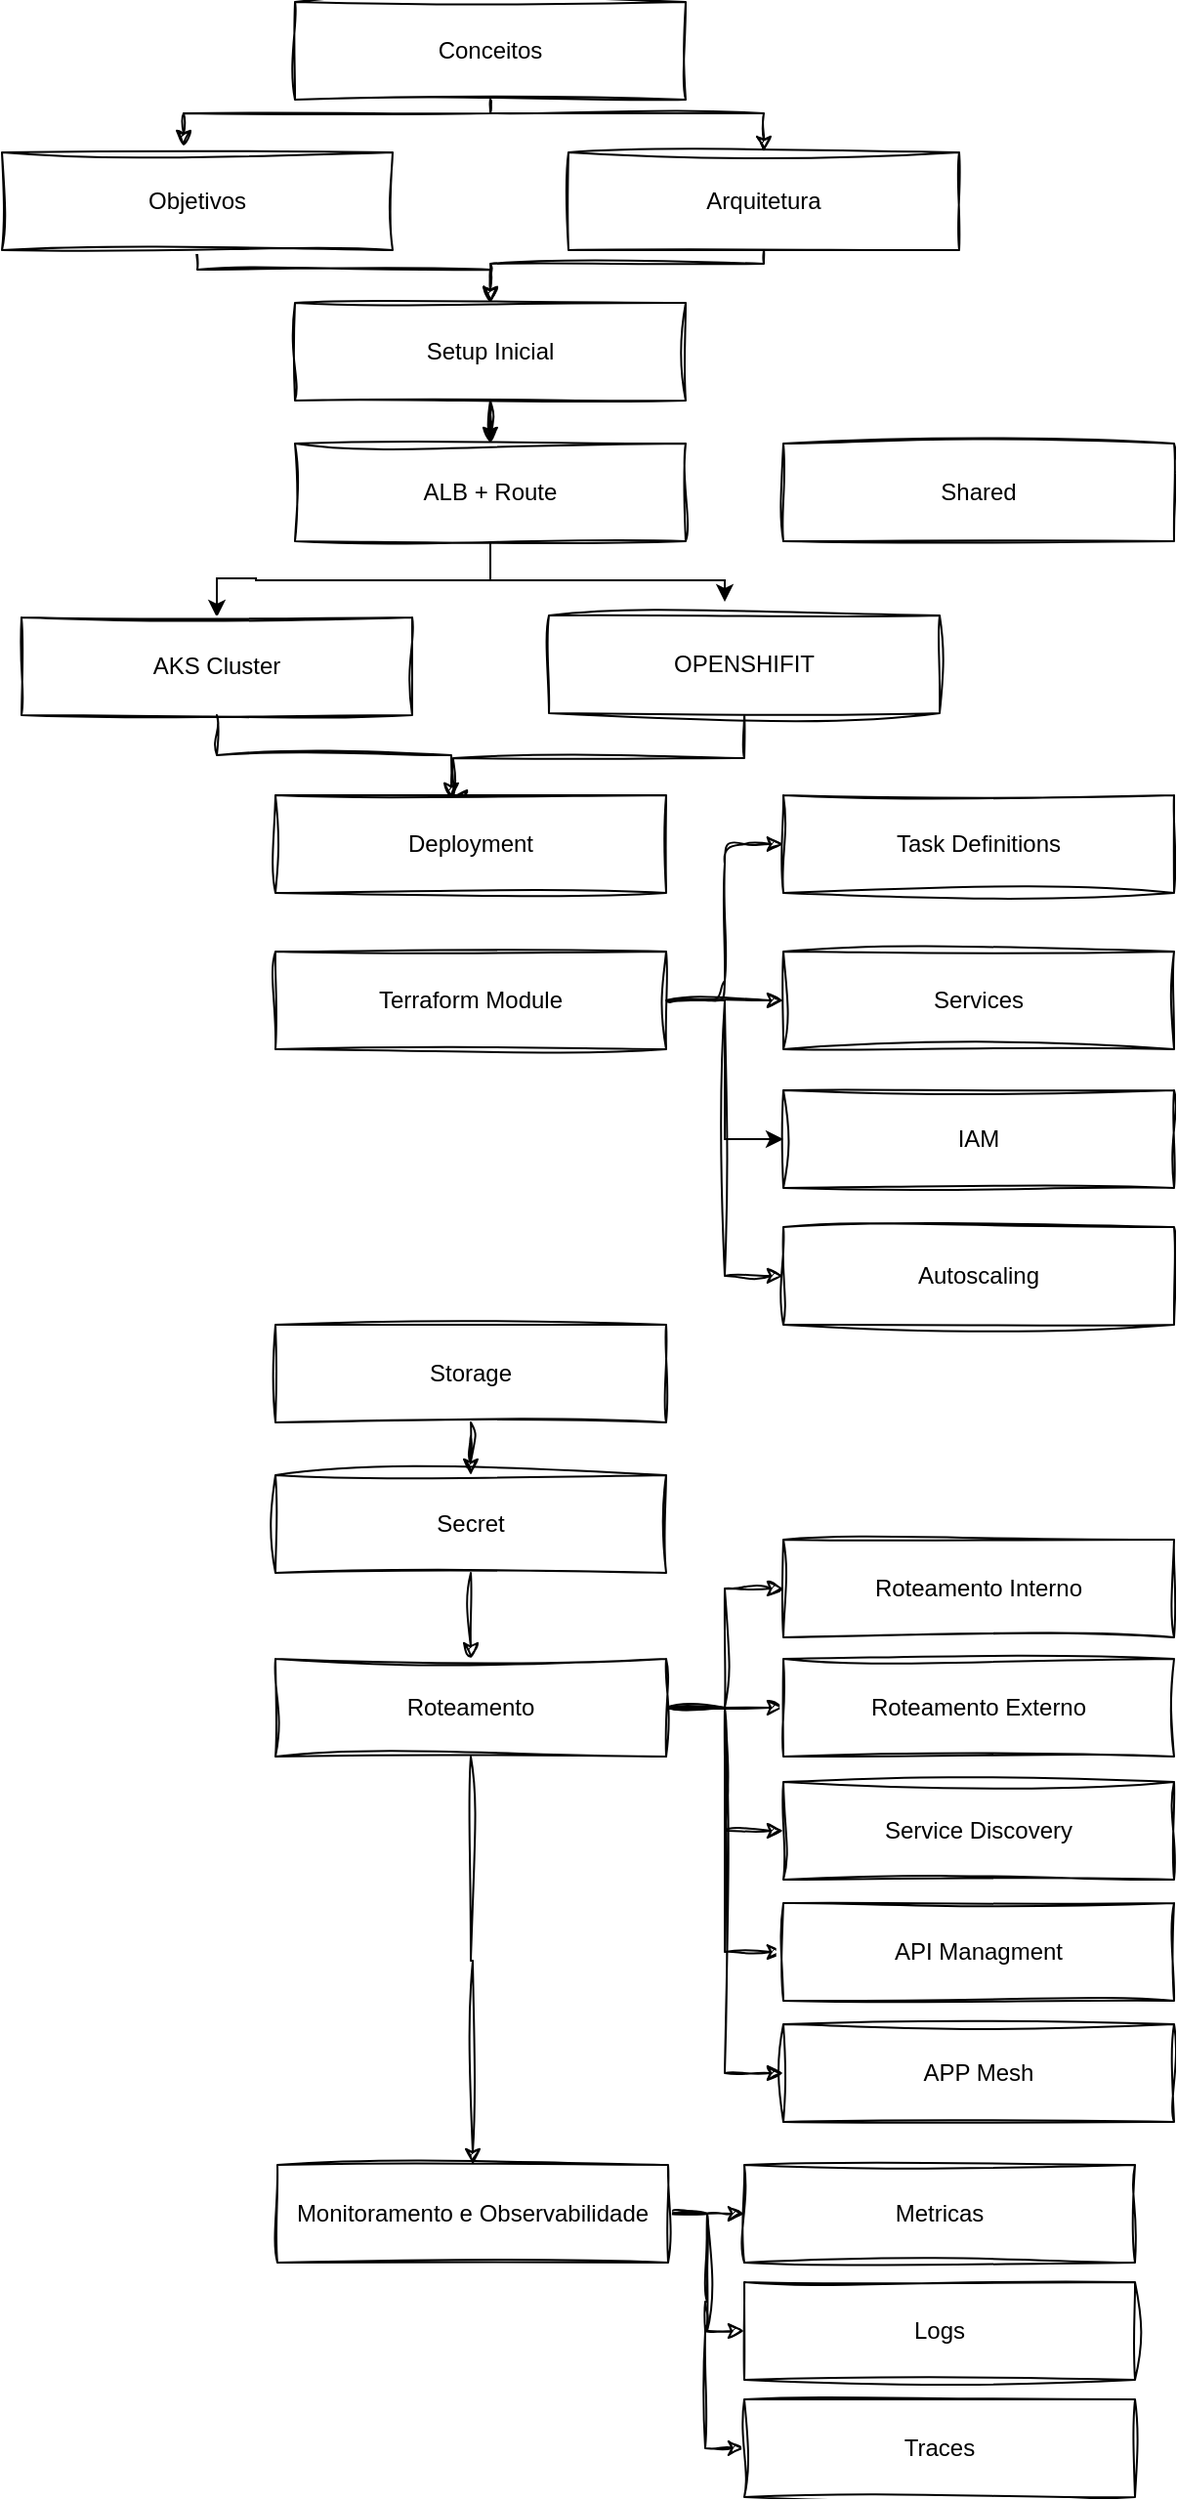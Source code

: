 <mxfile version="24.7.7">
  <diagram id="Juko1HGyohxvZJuSf1w5" name="Page-1">
    <mxGraphModel dx="720" dy="515" grid="1" gridSize="10" guides="1" tooltips="1" connect="1" arrows="1" fold="1" page="1" pageScale="1" pageWidth="827" pageHeight="1169" math="0" shadow="0">
      <root>
        <mxCell id="0" />
        <mxCell id="1" parent="0" />
        <mxCell id="E7dE-oKjduyVLOZ-jFwI-26" style="edgeStyle=orthogonalEdgeStyle;rounded=0;sketch=1;hachureGap=4;jiggle=2;curveFitting=1;orthogonalLoop=1;jettySize=auto;html=1;entryX=0.5;entryY=0;entryDx=0;entryDy=0;fontFamily=Architects Daughter;fontSource=https%3A%2F%2Ffonts.googleapis.com%2Fcss%3Ffamily%3DArchitects%2BDaughter;" edge="1" parent="1" source="2" target="4">
          <mxGeometry relative="1" as="geometry">
            <Array as="points">
              <mxPoint x="390" y="170" />
              <mxPoint x="530" y="170" />
            </Array>
          </mxGeometry>
        </mxCell>
        <mxCell id="2" value="Conceitos" style="rounded=0;whiteSpace=wrap;html=1;sketch=1;curveFitting=1;jiggle=2;" parent="1" vertex="1">
          <mxGeometry x="290" y="113" width="200" height="50" as="geometry" />
        </mxCell>
        <mxCell id="E7dE-oKjduyVLOZ-jFwI-29" style="edgeStyle=orthogonalEdgeStyle;rounded=0;sketch=1;hachureGap=4;jiggle=2;curveFitting=1;orthogonalLoop=1;jettySize=auto;html=1;entryX=0.5;entryY=0;entryDx=0;entryDy=0;fontFamily=Architects Daughter;fontSource=https%3A%2F%2Ffonts.googleapis.com%2Fcss%3Ffamily%3DArchitects%2BDaughter;" edge="1" parent="1" source="3" target="5">
          <mxGeometry relative="1" as="geometry">
            <Array as="points">
              <mxPoint x="240" y="250" />
              <mxPoint x="390" y="250" />
            </Array>
          </mxGeometry>
        </mxCell>
        <mxCell id="3" value="Objetivos" style="rounded=0;whiteSpace=wrap;html=1;sketch=1;curveFitting=1;jiggle=2;" parent="1" vertex="1">
          <mxGeometry x="140" y="190" width="200" height="50" as="geometry" />
        </mxCell>
        <mxCell id="E7dE-oKjduyVLOZ-jFwI-28" style="edgeStyle=orthogonalEdgeStyle;rounded=0;sketch=1;hachureGap=4;jiggle=2;curveFitting=1;orthogonalLoop=1;jettySize=auto;html=1;fontFamily=Architects Daughter;fontSource=https%3A%2F%2Ffonts.googleapis.com%2Fcss%3Ffamily%3DArchitects%2BDaughter;" edge="1" parent="1" source="4" target="5">
          <mxGeometry relative="1" as="geometry">
            <Array as="points">
              <mxPoint x="530" y="247" />
              <mxPoint x="390" y="247" />
            </Array>
          </mxGeometry>
        </mxCell>
        <mxCell id="4" value="Arquitetura" style="rounded=0;whiteSpace=wrap;html=1;sketch=1;curveFitting=1;jiggle=2;" parent="1" vertex="1">
          <mxGeometry x="430" y="190" width="200" height="50" as="geometry" />
        </mxCell>
        <mxCell id="E7dE-oKjduyVLOZ-jFwI-27" style="edgeStyle=orthogonalEdgeStyle;rounded=0;sketch=1;hachureGap=4;jiggle=2;curveFitting=1;orthogonalLoop=1;jettySize=auto;html=1;fontFamily=Architects Daughter;fontSource=https%3A%2F%2Ffonts.googleapis.com%2Fcss%3Ffamily%3DArchitects%2BDaughter;" edge="1" parent="1" source="5" target="6">
          <mxGeometry relative="1" as="geometry" />
        </mxCell>
        <mxCell id="5" value="Setup Inicial" style="rounded=0;whiteSpace=wrap;html=1;sketch=1;curveFitting=1;jiggle=2;" parent="1" vertex="1">
          <mxGeometry x="290" y="267" width="200" height="50" as="geometry" />
        </mxCell>
        <mxCell id="E7dE-oKjduyVLOZ-jFwI-20" style="edgeStyle=orthogonalEdgeStyle;rounded=0;orthogonalLoop=1;jettySize=auto;html=1;entryX=0.5;entryY=0;entryDx=0;entryDy=0;" edge="1" parent="1" source="6" target="8">
          <mxGeometry relative="1" as="geometry" />
        </mxCell>
        <mxCell id="6" value="ALB + Route" style="rounded=0;whiteSpace=wrap;html=1;sketch=1;curveFitting=1;jiggle=2;" parent="1" vertex="1">
          <mxGeometry x="290" y="339" width="200" height="50" as="geometry" />
        </mxCell>
        <mxCell id="7" value="Shared" style="rounded=0;whiteSpace=wrap;html=1;sketch=1;curveFitting=1;jiggle=2;" parent="1" vertex="1">
          <mxGeometry x="540" y="339" width="200" height="50" as="geometry" />
        </mxCell>
        <mxCell id="8" value="AKS Cluster" style="rounded=0;whiteSpace=wrap;html=1;sketch=1;curveFitting=1;jiggle=2;" parent="1" vertex="1">
          <mxGeometry x="150" y="428" width="200" height="50" as="geometry" />
        </mxCell>
        <mxCell id="E7dE-oKjduyVLOZ-jFwI-24" style="edgeStyle=orthogonalEdgeStyle;rounded=0;sketch=1;hachureGap=4;jiggle=2;curveFitting=1;orthogonalLoop=1;jettySize=auto;html=1;fontFamily=Architects Daughter;fontSource=https%3A%2F%2Ffonts.googleapis.com%2Fcss%3Ffamily%3DArchitects%2BDaughter;" edge="1" parent="1" source="9">
          <mxGeometry relative="1" as="geometry">
            <mxPoint x="370" y="520" as="targetPoint" />
            <Array as="points">
              <mxPoint x="520" y="500" />
              <mxPoint x="371" y="500" />
            </Array>
          </mxGeometry>
        </mxCell>
        <mxCell id="9" value="OPENSHIFIT" style="rounded=0;whiteSpace=wrap;html=1;sketch=1;curveFitting=1;jiggle=2;" parent="1" vertex="1">
          <mxGeometry x="420" y="427" width="200" height="50" as="geometry" />
        </mxCell>
        <mxCell id="10" value="Deployment" style="rounded=0;whiteSpace=wrap;html=1;sketch=1;curveFitting=1;jiggle=2;" parent="1" vertex="1">
          <mxGeometry x="280" y="519" width="200" height="50" as="geometry" />
        </mxCell>
        <mxCell id="14" style="edgeStyle=none;sketch=1;hachureGap=4;jiggle=2;curveFitting=1;html=1;entryX=0;entryY=0.5;entryDx=0;entryDy=0;fontFamily=Architects Daughter;fontSource=https%3A%2F%2Ffonts.googleapis.com%2Fcss%3Ffamily%3DArchitects%2BDaughter;fontSize=16;" parent="1" source="11" target="13" edge="1">
          <mxGeometry relative="1" as="geometry" />
        </mxCell>
        <mxCell id="15" style="edgeStyle=orthogonalEdgeStyle;sketch=1;hachureGap=4;jiggle=2;curveFitting=1;html=1;entryX=0;entryY=0.5;entryDx=0;entryDy=0;fontFamily=Architects Daughter;fontSource=https%3A%2F%2Ffonts.googleapis.com%2Fcss%3Ffamily%3DArchitects%2BDaughter;fontSize=16;" parent="1" source="11" target="12" edge="1">
          <mxGeometry relative="1" as="geometry" />
        </mxCell>
        <mxCell id="E7dE-oKjduyVLOZ-jFwI-17" style="edgeStyle=orthogonalEdgeStyle;rounded=0;orthogonalLoop=1;jettySize=auto;html=1;entryX=0;entryY=0.5;entryDx=0;entryDy=0;" edge="1" parent="1" source="11" target="16">
          <mxGeometry relative="1" as="geometry" />
        </mxCell>
        <mxCell id="E7dE-oKjduyVLOZ-jFwI-18" style="edgeStyle=orthogonalEdgeStyle;rounded=0;orthogonalLoop=1;jettySize=auto;html=1;entryX=0;entryY=0.5;entryDx=0;entryDy=0;sketch=1;curveFitting=1;jiggle=2;" edge="1" parent="1" source="11" target="E7dE-oKjduyVLOZ-jFwI-16">
          <mxGeometry relative="1" as="geometry" />
        </mxCell>
        <mxCell id="11" value="Terraform Module" style="rounded=0;whiteSpace=wrap;html=1;sketch=1;curveFitting=1;jiggle=2;" parent="1" vertex="1">
          <mxGeometry x="280" y="599" width="200" height="50" as="geometry" />
        </mxCell>
        <mxCell id="12" value="Task Definitions" style="rounded=0;whiteSpace=wrap;html=1;sketch=1;curveFitting=1;jiggle=2;" parent="1" vertex="1">
          <mxGeometry x="540" y="519" width="200" height="50" as="geometry" />
        </mxCell>
        <mxCell id="13" value="Services" style="rounded=0;whiteSpace=wrap;html=1;sketch=1;curveFitting=1;jiggle=2;" parent="1" vertex="1">
          <mxGeometry x="540" y="599" width="200" height="50" as="geometry" />
        </mxCell>
        <mxCell id="16" value="IAM" style="rounded=0;whiteSpace=wrap;html=1;sketch=1;curveFitting=1;jiggle=2;" parent="1" vertex="1">
          <mxGeometry x="540" y="670" width="200" height="50" as="geometry" />
        </mxCell>
        <mxCell id="E7dE-oKjduyVLOZ-jFwI-16" value="Autoscaling" style="rounded=0;whiteSpace=wrap;html=1;sketch=1;curveFitting=1;jiggle=2;" vertex="1" parent="1">
          <mxGeometry x="540" y="740" width="200" height="50" as="geometry" />
        </mxCell>
        <mxCell id="E7dE-oKjduyVLOZ-jFwI-19" style="edgeStyle=orthogonalEdgeStyle;rounded=0;orthogonalLoop=1;jettySize=auto;html=1;entryX=0.45;entryY=-0.14;entryDx=0;entryDy=0;entryPerimeter=0;" edge="1" parent="1" source="6" target="9">
          <mxGeometry relative="1" as="geometry" />
        </mxCell>
        <mxCell id="E7dE-oKjduyVLOZ-jFwI-30" style="edgeStyle=orthogonalEdgeStyle;rounded=0;sketch=1;hachureGap=4;jiggle=2;curveFitting=1;orthogonalLoop=1;jettySize=auto;html=1;fontFamily=Architects Daughter;fontSource=https%3A%2F%2Ffonts.googleapis.com%2Fcss%3Ffamily%3DArchitects%2BDaughter;" edge="1" parent="1" source="E7dE-oKjduyVLOZ-jFwI-21" target="E7dE-oKjduyVLOZ-jFwI-22">
          <mxGeometry relative="1" as="geometry" />
        </mxCell>
        <mxCell id="E7dE-oKjduyVLOZ-jFwI-21" value="Storage" style="rounded=0;whiteSpace=wrap;html=1;sketch=1;curveFitting=1;jiggle=2;" vertex="1" parent="1">
          <mxGeometry x="280" y="790" width="200" height="50" as="geometry" />
        </mxCell>
        <mxCell id="E7dE-oKjduyVLOZ-jFwI-43" style="edgeStyle=orthogonalEdgeStyle;rounded=0;sketch=1;hachureGap=4;jiggle=2;curveFitting=1;orthogonalLoop=1;jettySize=auto;html=1;entryX=0.5;entryY=0;entryDx=0;entryDy=0;fontFamily=Architects Daughter;fontSource=https%3A%2F%2Ffonts.googleapis.com%2Fcss%3Ffamily%3DArchitects%2BDaughter;" edge="1" parent="1" source="E7dE-oKjduyVLOZ-jFwI-22" target="E7dE-oKjduyVLOZ-jFwI-31">
          <mxGeometry relative="1" as="geometry" />
        </mxCell>
        <mxCell id="E7dE-oKjduyVLOZ-jFwI-22" value="Secret" style="rounded=0;whiteSpace=wrap;html=1;sketch=1;curveFitting=1;jiggle=2;" vertex="1" parent="1">
          <mxGeometry x="280" y="867" width="200" height="50" as="geometry" />
        </mxCell>
        <mxCell id="E7dE-oKjduyVLOZ-jFwI-23" style="edgeStyle=orthogonalEdgeStyle;rounded=0;sketch=1;hachureGap=4;jiggle=2;curveFitting=1;orthogonalLoop=1;jettySize=auto;html=1;entryX=0.45;entryY=0.04;entryDx=0;entryDy=0;entryPerimeter=0;fontFamily=Architects Daughter;fontSource=https%3A%2F%2Ffonts.googleapis.com%2Fcss%3Ffamily%3DArchitects%2BDaughter;" edge="1" parent="1" source="8" target="10">
          <mxGeometry relative="1" as="geometry" />
        </mxCell>
        <mxCell id="E7dE-oKjduyVLOZ-jFwI-25" style="edgeStyle=orthogonalEdgeStyle;rounded=0;sketch=1;hachureGap=4;jiggle=2;curveFitting=1;orthogonalLoop=1;jettySize=auto;html=1;entryX=0.465;entryY=-0.06;entryDx=0;entryDy=0;entryPerimeter=0;fontFamily=Architects Daughter;fontSource=https%3A%2F%2Ffonts.googleapis.com%2Fcss%3Ffamily%3DArchitects%2BDaughter;" edge="1" parent="1" source="2" target="3">
          <mxGeometry relative="1" as="geometry">
            <Array as="points">
              <mxPoint x="390" y="170" />
              <mxPoint x="233" y="170" />
            </Array>
          </mxGeometry>
        </mxCell>
        <mxCell id="E7dE-oKjduyVLOZ-jFwI-37" style="edgeStyle=orthogonalEdgeStyle;rounded=0;sketch=1;hachureGap=4;jiggle=2;curveFitting=1;orthogonalLoop=1;jettySize=auto;html=1;entryX=0;entryY=0.5;entryDx=0;entryDy=0;fontFamily=Architects Daughter;fontSource=https%3A%2F%2Ffonts.googleapis.com%2Fcss%3Ffamily%3DArchitects%2BDaughter;" edge="1" parent="1" source="E7dE-oKjduyVLOZ-jFwI-31" target="E7dE-oKjduyVLOZ-jFwI-32">
          <mxGeometry relative="1" as="geometry" />
        </mxCell>
        <mxCell id="E7dE-oKjduyVLOZ-jFwI-38" style="edgeStyle=orthogonalEdgeStyle;rounded=0;sketch=1;hachureGap=4;jiggle=2;curveFitting=1;orthogonalLoop=1;jettySize=auto;html=1;fontFamily=Architects Daughter;fontSource=https%3A%2F%2Ffonts.googleapis.com%2Fcss%3Ffamily%3DArchitects%2BDaughter;" edge="1" parent="1" source="E7dE-oKjduyVLOZ-jFwI-31" target="E7dE-oKjduyVLOZ-jFwI-33">
          <mxGeometry relative="1" as="geometry" />
        </mxCell>
        <mxCell id="E7dE-oKjduyVLOZ-jFwI-39" style="edgeStyle=orthogonalEdgeStyle;rounded=0;sketch=1;hachureGap=4;jiggle=2;curveFitting=1;orthogonalLoop=1;jettySize=auto;html=1;entryX=0;entryY=0.5;entryDx=0;entryDy=0;fontFamily=Architects Daughter;fontSource=https%3A%2F%2Ffonts.googleapis.com%2Fcss%3Ffamily%3DArchitects%2BDaughter;" edge="1" parent="1" source="E7dE-oKjduyVLOZ-jFwI-31" target="E7dE-oKjduyVLOZ-jFwI-34">
          <mxGeometry relative="1" as="geometry" />
        </mxCell>
        <mxCell id="E7dE-oKjduyVLOZ-jFwI-40" style="edgeStyle=orthogonalEdgeStyle;rounded=0;sketch=1;hachureGap=4;jiggle=2;curveFitting=1;orthogonalLoop=1;jettySize=auto;html=1;entryX=0;entryY=0.5;entryDx=0;entryDy=0;fontFamily=Architects Daughter;fontSource=https%3A%2F%2Ffonts.googleapis.com%2Fcss%3Ffamily%3DArchitects%2BDaughter;" edge="1" parent="1" source="E7dE-oKjduyVLOZ-jFwI-31" target="E7dE-oKjduyVLOZ-jFwI-35">
          <mxGeometry relative="1" as="geometry" />
        </mxCell>
        <mxCell id="E7dE-oKjduyVLOZ-jFwI-41" style="edgeStyle=orthogonalEdgeStyle;rounded=0;sketch=1;hachureGap=4;jiggle=2;curveFitting=1;orthogonalLoop=1;jettySize=auto;html=1;entryX=0;entryY=0.5;entryDx=0;entryDy=0;fontFamily=Architects Daughter;fontSource=https%3A%2F%2Ffonts.googleapis.com%2Fcss%3Ffamily%3DArchitects%2BDaughter;" edge="1" parent="1" source="E7dE-oKjduyVLOZ-jFwI-31" target="E7dE-oKjduyVLOZ-jFwI-36">
          <mxGeometry relative="1" as="geometry" />
        </mxCell>
        <mxCell id="E7dE-oKjduyVLOZ-jFwI-44" style="edgeStyle=orthogonalEdgeStyle;rounded=0;sketch=1;hachureGap=4;jiggle=2;curveFitting=1;orthogonalLoop=1;jettySize=auto;html=1;fontFamily=Architects Daughter;fontSource=https%3A%2F%2Ffonts.googleapis.com%2Fcss%3Ffamily%3DArchitects%2BDaughter;" edge="1" parent="1" source="E7dE-oKjduyVLOZ-jFwI-31" target="E7dE-oKjduyVLOZ-jFwI-42">
          <mxGeometry relative="1" as="geometry" />
        </mxCell>
        <mxCell id="E7dE-oKjduyVLOZ-jFwI-31" value="Roteamento" style="rounded=0;whiteSpace=wrap;html=1;sketch=1;curveFitting=1;jiggle=2;" vertex="1" parent="1">
          <mxGeometry x="280" y="961" width="200" height="50" as="geometry" />
        </mxCell>
        <mxCell id="E7dE-oKjduyVLOZ-jFwI-32" value="Roteamento Interno" style="rounded=0;whiteSpace=wrap;html=1;sketch=1;curveFitting=1;jiggle=2;" vertex="1" parent="1">
          <mxGeometry x="540" y="900" width="200" height="50" as="geometry" />
        </mxCell>
        <mxCell id="E7dE-oKjduyVLOZ-jFwI-33" value="Roteamento Externo" style="rounded=0;whiteSpace=wrap;html=1;sketch=1;curveFitting=1;jiggle=2;" vertex="1" parent="1">
          <mxGeometry x="540" y="961" width="200" height="50" as="geometry" />
        </mxCell>
        <mxCell id="E7dE-oKjduyVLOZ-jFwI-34" value="Service Discovery" style="rounded=0;whiteSpace=wrap;html=1;sketch=1;curveFitting=1;jiggle=2;" vertex="1" parent="1">
          <mxGeometry x="540" y="1024" width="200" height="50" as="geometry" />
        </mxCell>
        <mxCell id="E7dE-oKjduyVLOZ-jFwI-35" value="API Managment" style="rounded=0;whiteSpace=wrap;html=1;sketch=1;curveFitting=1;jiggle=2;" vertex="1" parent="1">
          <mxGeometry x="540" y="1086" width="200" height="50" as="geometry" />
        </mxCell>
        <mxCell id="E7dE-oKjduyVLOZ-jFwI-36" value="APP Mesh" style="rounded=0;whiteSpace=wrap;html=1;sketch=1;curveFitting=1;jiggle=2;" vertex="1" parent="1">
          <mxGeometry x="540" y="1148" width="200" height="50" as="geometry" />
        </mxCell>
        <mxCell id="E7dE-oKjduyVLOZ-jFwI-46" style="edgeStyle=orthogonalEdgeStyle;rounded=0;sketch=1;hachureGap=4;jiggle=2;curveFitting=1;orthogonalLoop=1;jettySize=auto;html=1;entryX=0;entryY=0.5;entryDx=0;entryDy=0;fontFamily=Architects Daughter;fontSource=https%3A%2F%2Ffonts.googleapis.com%2Fcss%3Ffamily%3DArchitects%2BDaughter;" edge="1" parent="1" source="E7dE-oKjduyVLOZ-jFwI-42" target="E7dE-oKjduyVLOZ-jFwI-45">
          <mxGeometry relative="1" as="geometry" />
        </mxCell>
        <mxCell id="E7dE-oKjduyVLOZ-jFwI-49" style="edgeStyle=orthogonalEdgeStyle;rounded=0;sketch=1;hachureGap=4;jiggle=2;curveFitting=1;orthogonalLoop=1;jettySize=auto;html=1;entryX=0;entryY=0.5;entryDx=0;entryDy=0;fontFamily=Architects Daughter;fontSource=https%3A%2F%2Ffonts.googleapis.com%2Fcss%3Ffamily%3DArchitects%2BDaughter;" edge="1" parent="1" source="E7dE-oKjduyVLOZ-jFwI-42" target="E7dE-oKjduyVLOZ-jFwI-47">
          <mxGeometry relative="1" as="geometry" />
        </mxCell>
        <mxCell id="E7dE-oKjduyVLOZ-jFwI-50" style="edgeStyle=orthogonalEdgeStyle;rounded=0;sketch=1;hachureGap=4;jiggle=2;curveFitting=1;orthogonalLoop=1;jettySize=auto;html=1;entryX=0;entryY=0.5;entryDx=0;entryDy=0;fontFamily=Architects Daughter;fontSource=https%3A%2F%2Ffonts.googleapis.com%2Fcss%3Ffamily%3DArchitects%2BDaughter;" edge="1" parent="1" source="E7dE-oKjduyVLOZ-jFwI-42" target="E7dE-oKjduyVLOZ-jFwI-48">
          <mxGeometry relative="1" as="geometry" />
        </mxCell>
        <mxCell id="E7dE-oKjduyVLOZ-jFwI-42" value="Monitoramento e Observabilidade" style="rounded=0;whiteSpace=wrap;html=1;sketch=1;curveFitting=1;jiggle=2;" vertex="1" parent="1">
          <mxGeometry x="281" y="1220" width="200" height="50" as="geometry" />
        </mxCell>
        <mxCell id="E7dE-oKjduyVLOZ-jFwI-45" value="Metricas" style="rounded=0;whiteSpace=wrap;html=1;sketch=1;curveFitting=1;jiggle=2;" vertex="1" parent="1">
          <mxGeometry x="520" y="1220" width="200" height="50" as="geometry" />
        </mxCell>
        <mxCell id="E7dE-oKjduyVLOZ-jFwI-47" value="Logs" style="rounded=0;whiteSpace=wrap;html=1;sketch=1;curveFitting=1;jiggle=2;" vertex="1" parent="1">
          <mxGeometry x="520" y="1280" width="200" height="50" as="geometry" />
        </mxCell>
        <mxCell id="E7dE-oKjduyVLOZ-jFwI-48" value="Traces" style="rounded=0;whiteSpace=wrap;html=1;sketch=1;curveFitting=1;jiggle=2;" vertex="1" parent="1">
          <mxGeometry x="520" y="1340" width="200" height="50" as="geometry" />
        </mxCell>
      </root>
    </mxGraphModel>
  </diagram>
</mxfile>
